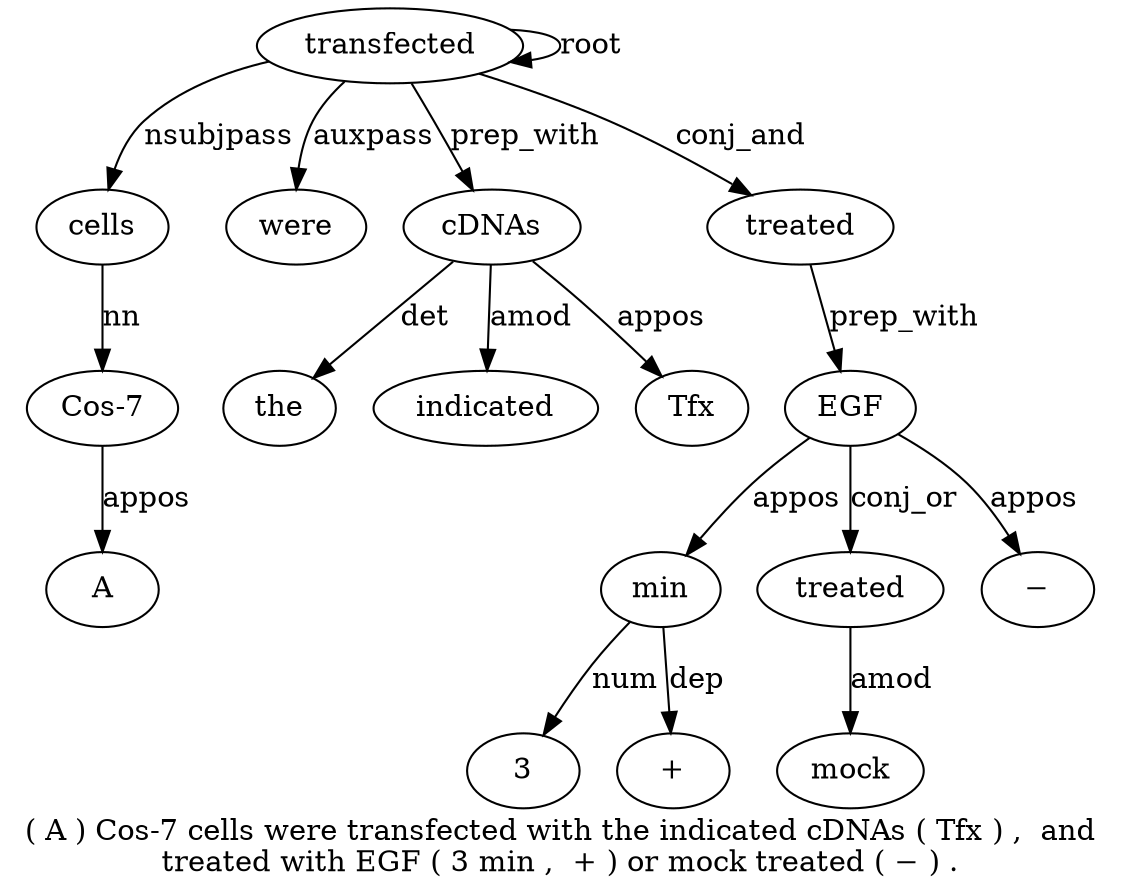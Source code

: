 digraph "( A ) Cos-7 cells were transfected with the indicated cDNAs ( Tfx ) ,  and treated with EGF ( 3 min ,  + ) or mock treated ( − ) ." {
label="( A ) Cos-7 cells were transfected with the indicated cDNAs ( Tfx ) ,  and
treated with EGF ( 3 min ,  + ) or mock treated ( − ) .";
"Cos-74" [style=filled, fillcolor=white, label="Cos-7"];
A2 [style=filled, fillcolor=white, label=A];
"Cos-74" -> A2  [label=appos];
cells5 [style=filled, fillcolor=white, label=cells];
cells5 -> "Cos-74"  [label=nn];
transfected7 [style=filled, fillcolor=white, label=transfected];
transfected7 -> cells5  [label=nsubjpass];
were6 [style=filled, fillcolor=white, label=were];
transfected7 -> were6  [label=auxpass];
transfected7 -> transfected7  [label=root];
cDNAs11 [style=filled, fillcolor=white, label=cDNAs];
the9 [style=filled, fillcolor=white, label=the];
cDNAs11 -> the9  [label=det];
indicated10 [style=filled, fillcolor=white, label=indicated];
cDNAs11 -> indicated10  [label=amod];
transfected7 -> cDNAs11  [label=prep_with];
Tfx13 [style=filled, fillcolor=white, label=Tfx];
cDNAs11 -> Tfx13  [label=appos];
treated17 [style=filled, fillcolor=white, label=treated];
transfected7 -> treated17  [label=conj_and];
EGF19 [style=filled, fillcolor=white, label=EGF];
treated17 -> EGF19  [label=prep_with];
min22 [style=filled, fillcolor=white, label=min];
321 [style=filled, fillcolor=white, label=3];
min22 -> 321  [label=num];
EGF19 -> min22  [label=appos];
"+24" [style=filled, fillcolor=white, label="+"];
min22 -> "+24"  [label=dep];
treated28 [style=filled, fillcolor=white, label=treated];
mock27 [style=filled, fillcolor=white, label=mock];
treated28 -> mock27  [label=amod];
EGF19 -> treated28  [label=conj_or];
"−30" [style=filled, fillcolor=white, label="−"];
EGF19 -> "−30"  [label=appos];
}
